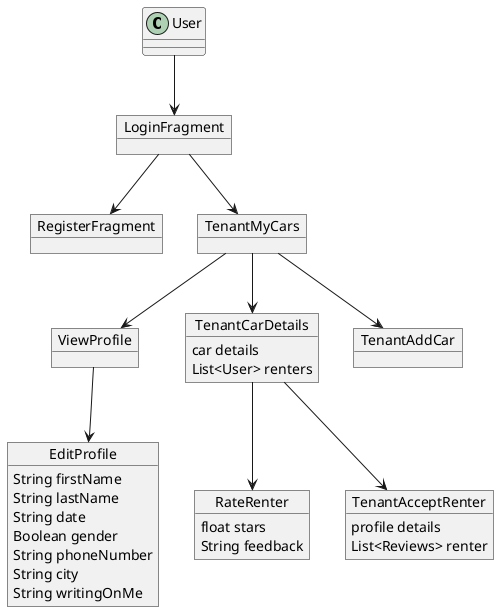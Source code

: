 @startuml
'https://plantuml.com/object-diagram

class User{
}

object LoginFragment
object RegisterFragment

object ViewProfile
object EditProfile{
String firstName
String lastName
String date
Boolean gender
String phoneNumber
String city
String writingOnMe
}


object RateRenter{
float stars
String feedback
}

object TenantMyCars

object TenantCarDetails{
car details
List<User> renters
}

object TenantAddCar

object TenantAcceptRenter{
profile details
List<Reviews> renter
}

User --> LoginFragment
LoginFragment --> RegisterFragment
LoginFragment --> TenantMyCars
TenantMyCars --> TenantAddCar
TenantMyCars --> TenantCarDetails
TenantCarDetails --> TenantAcceptRenter

TenantCarDetails --> RateRenter

TenantMyCars --> ViewProfile
ViewProfile --> EditProfile

@enduml
